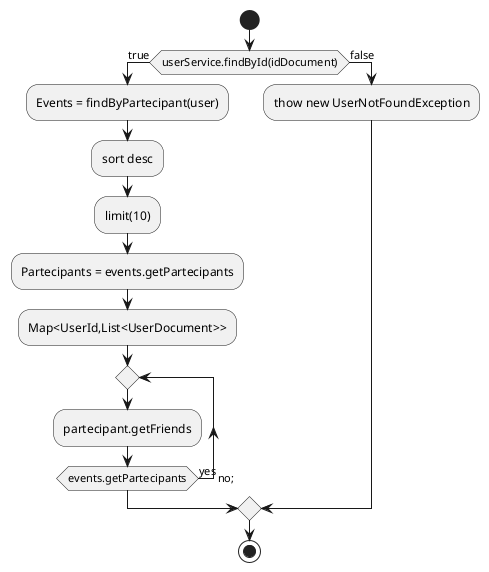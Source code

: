 @startuml
'https://plantuml.com/activity-diagram-beta

start


if (userService.findById(idDocument)) then (true)
    :Events = findByPartecipant(user);
    :sort desc;
    :limit(10);
    :Partecipants = events.getPartecipants;
    :Map<UserId,List<UserDocument>>;
        repeat
          :partecipant.getFriends;
        repeat while (events.getPartecipants) is (yes) ->no;

else (false)
:thow new UserNotFoundException;
endif

stop

@enduml
